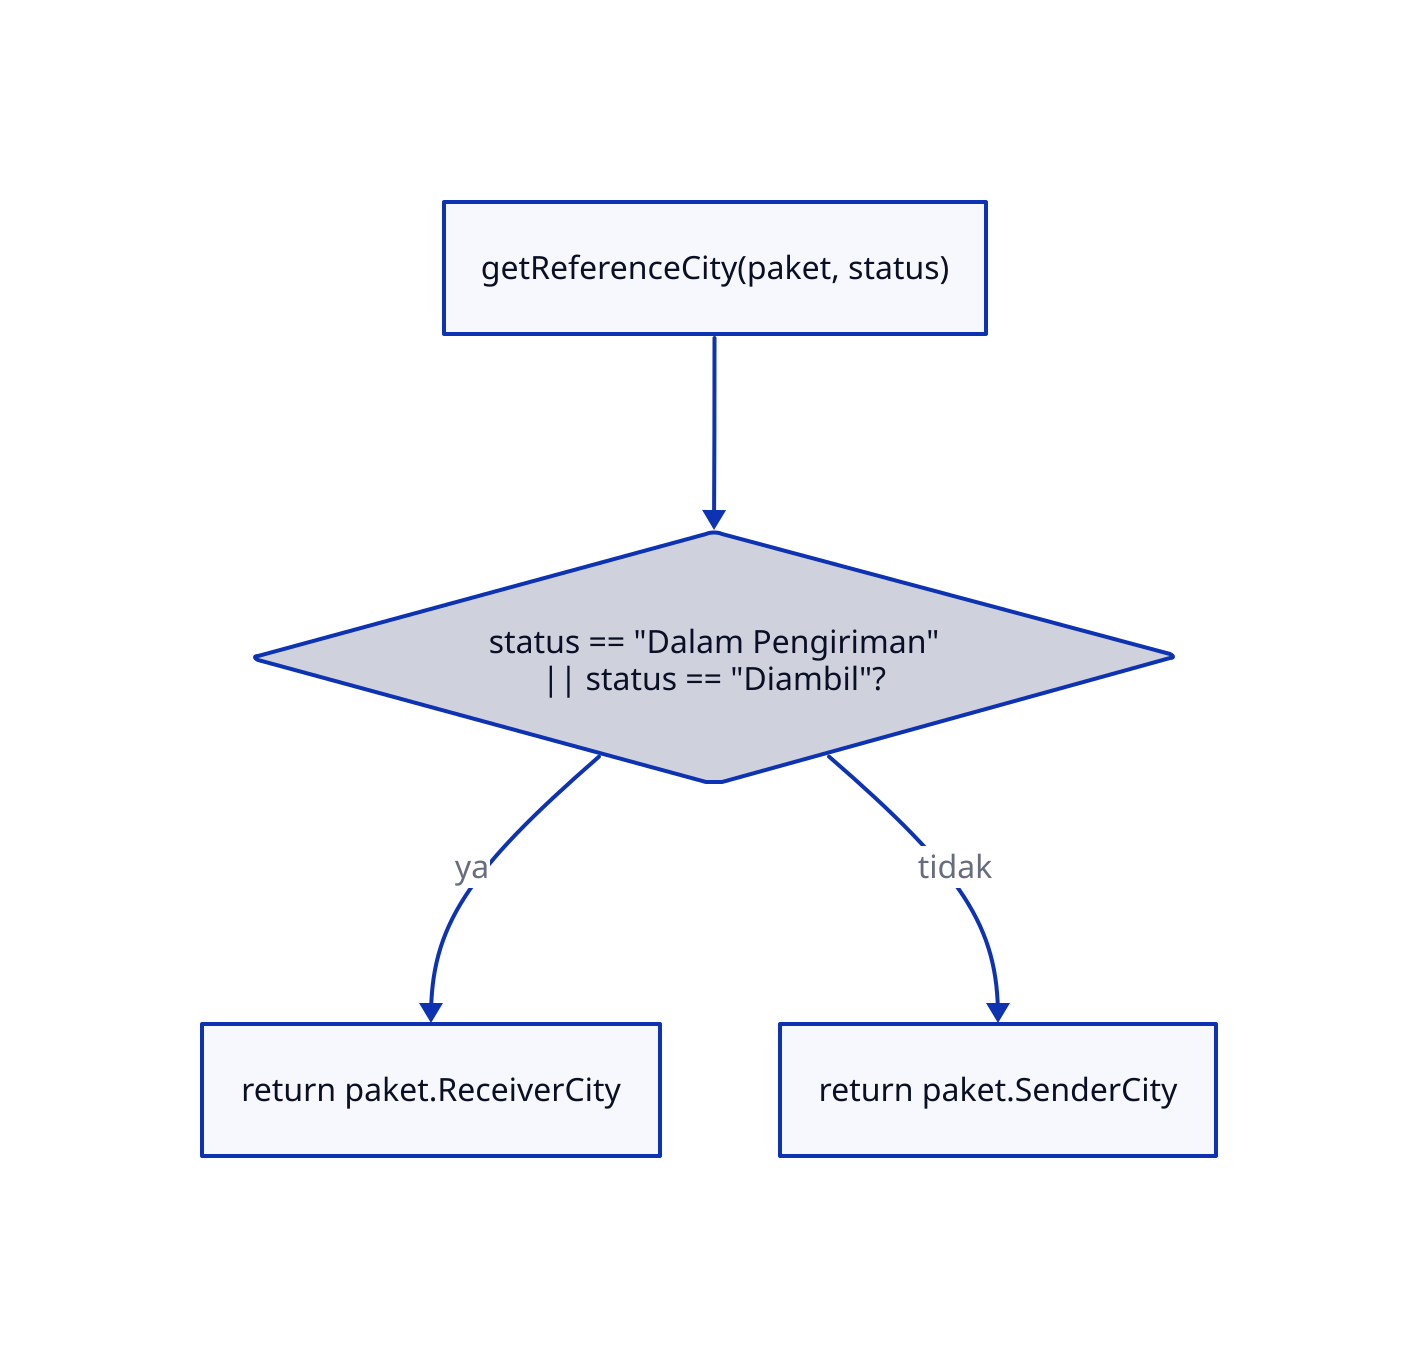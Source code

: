 getReferenceCity: {
  label: "getReferenceCity(paket, status)"
  shape: rectangle
}

isPengirimanOrDiambil: {
  label: "status == \"Dalam Pengiriman\"\n|| status == \"Diambil\"?"
  shape: diamond
}

returnReceiver: {
  label: "return paket.ReceiverCity"
  shape: rectangle
}

returnSender: {
  label: "return paket.SenderCity"
  shape: rectangle
}

getReferenceCity -> isPengirimanOrDiambil
isPengirimanOrDiambil -> returnReceiver: ya
isPengirimanOrDiambil -> returnSender: tidak
